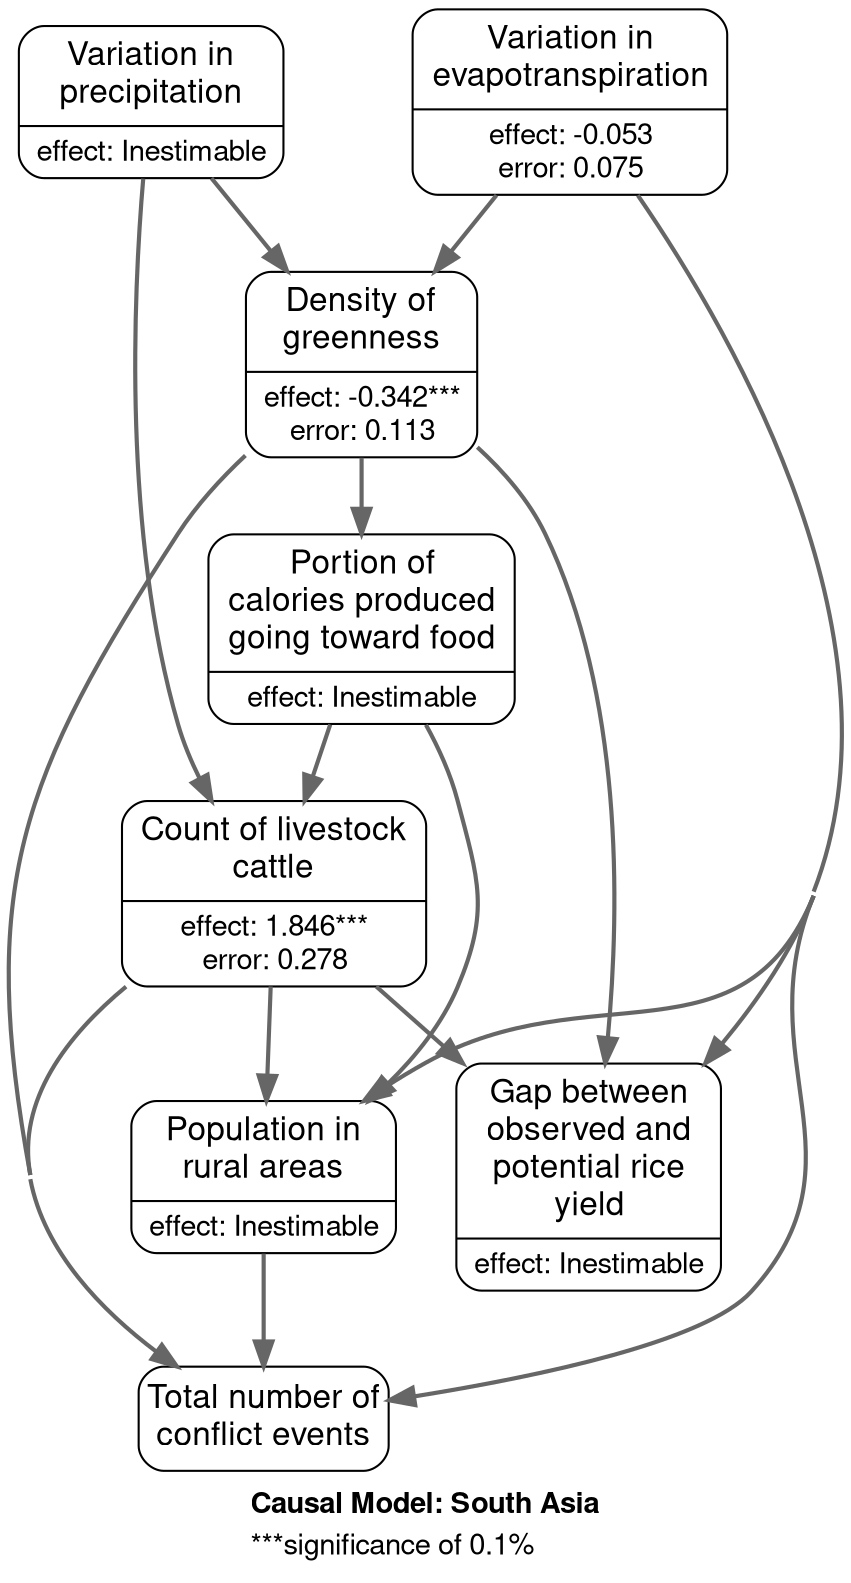# generated file for region: south_asia by CausalModelRegionGenerator
strict digraph causalModel {
bgcolor = transparent;
fontname="Helvetica, Arial, sans-serif";
label=<<TABLE BORDER="0" CELLBORDER="0" CELLSPACING="0"><TR><TD></TD></TR><TR><TD ALIGN="LEFT"><B>Causal Model: South Asia</B></TD></TR><TR><TD ALIGN="LEFT">***significance of 0.1%</TD></TR></TABLE>>;
labelloc = b;
nodesep = 0.4;
concentrate = true;
node[shape = Mrecord, fontname = "Helvetica, Arial, sans-serif", margin = "0.10,0.06", penwidth = 1.0];
edge[arrowsize = 1.2 penwidth = 2 color="#666666"];

# nodes
et_anom_m_STD_m [label = <{<table align="center" border="0" cellspacing="1" cellpadding="1">
<tr><td><font point-size="16">Variation in<br/>evapotranspiration<br/></font></td></tr>
</table>
|<table border="0" cellspacing="1" cellpadding="0.5"><tr><td><font point-size="14">effect: -0.053</font></td></tr>
<tr><td><font point-size="14">error: 0.075</font></td></tr></table>}>, class = rankA];
DeliveredkcalFraction_s [label = <{<table align="center" border="0" cellspacing="1" cellpadding="1">
<tr><td><font point-size="16">Portion of<br/>calories produced<br/>going toward food<br/></font></td></tr>
</table>
|<table border="0" cellspacing="1" cellpadding="0.5"><tr><td><font point-size="14">effect: Inestimable</font></td></tr></table>}>, class = rankB];
ndvi_act_med_m [label = <{<table align="center" border="0" cellspacing="1" cellpadding="1">
<tr><td><font point-size="16">Density of<br/>greenness<br/></font></td></tr>
</table>
|<table border="0" cellspacing="1" cellpadding="0.5"><tr><td><font point-size="14">effect: -0.342***</font></td></tr>
<tr><td><font point-size="14">error: 0.113</font></td></tr></table>}>, class = rankB];
cattle_number_s [label = <{<table align="center" border="0" cellspacing="1" cellpadding="1">
<tr><td><font point-size="16">Count of livestock<br/>cattle<br/></font></td></tr>
</table>
|<table border="0" cellspacing="1" cellpadding="0.5"><tr><td><font point-size="14">effect: 1.846***</font></td></tr>
<tr><td><font point-size="14">error: 0.278</font></td></tr></table>}>, class = rankB];
spi_1_f2_m [label = <{<table align="center" border="0" cellspacing="1" cellpadding="1">
<tr><td><font point-size="16">Variation in<br/>precipitation<br/></font></td></tr>
</table>
|<table border="0" cellspacing="1" cellpadding="0.5"><tr><td><font point-size="14">effect: Inestimable</font></td></tr></table>}>, class = rankA];
yield_gap_rice_s [label = <{<table align="center" border="0" cellspacing="1" cellpadding="1">
<tr><td><font point-size="16">Gap between<br/>observed and<br/>potential rice<br/>yield<br/></font></td></tr>
</table>
|<table border="0" cellspacing="1" cellpadding="0.5"><tr><td><font point-size="14">effect: Inestimable</font></td></tr></table>}>, class = rankB];
rurpop_s [label = <{<table align="center" border="0" cellspacing="1" cellpadding="1">
<tr><td><font point-size="16">Population in<br/>rural areas<br/></font></td></tr>
</table>
|<table border="0" cellspacing="1" cellpadding="0.5"><tr><td><font point-size="14">effect: Inestimable</font></td></tr></table>}>, class = rankB];
acl_sum_evnt_m [label = "Total number of
conflict events" class = rankC shape=box style=rounded fontsize="16pt" margin = "0.05,0.10"];

#ranks
{rank=same; et_anom_m_STD_m spi_1_f2_m; }

# links
et_anom_m_STD_m -> ndvi_act_med_m;
et_anom_m_STD_m -> yield_gap_rice_s;
et_anom_m_STD_m -> rurpop_s;
et_anom_m_STD_m -> acl_sum_evnt_m;
DeliveredkcalFraction_s -> cattle_number_s;
DeliveredkcalFraction_s -> rurpop_s;
ndvi_act_med_m -> DeliveredkcalFraction_s;
ndvi_act_med_m -> yield_gap_rice_s;
ndvi_act_med_m -> acl_sum_evnt_m;
cattle_number_s -> yield_gap_rice_s;
cattle_number_s -> rurpop_s;
cattle_number_s -> acl_sum_evnt_m;
spi_1_f2_m -> ndvi_act_med_m;
spi_1_f2_m -> cattle_number_s;
rurpop_s -> acl_sum_evnt_m;

}
